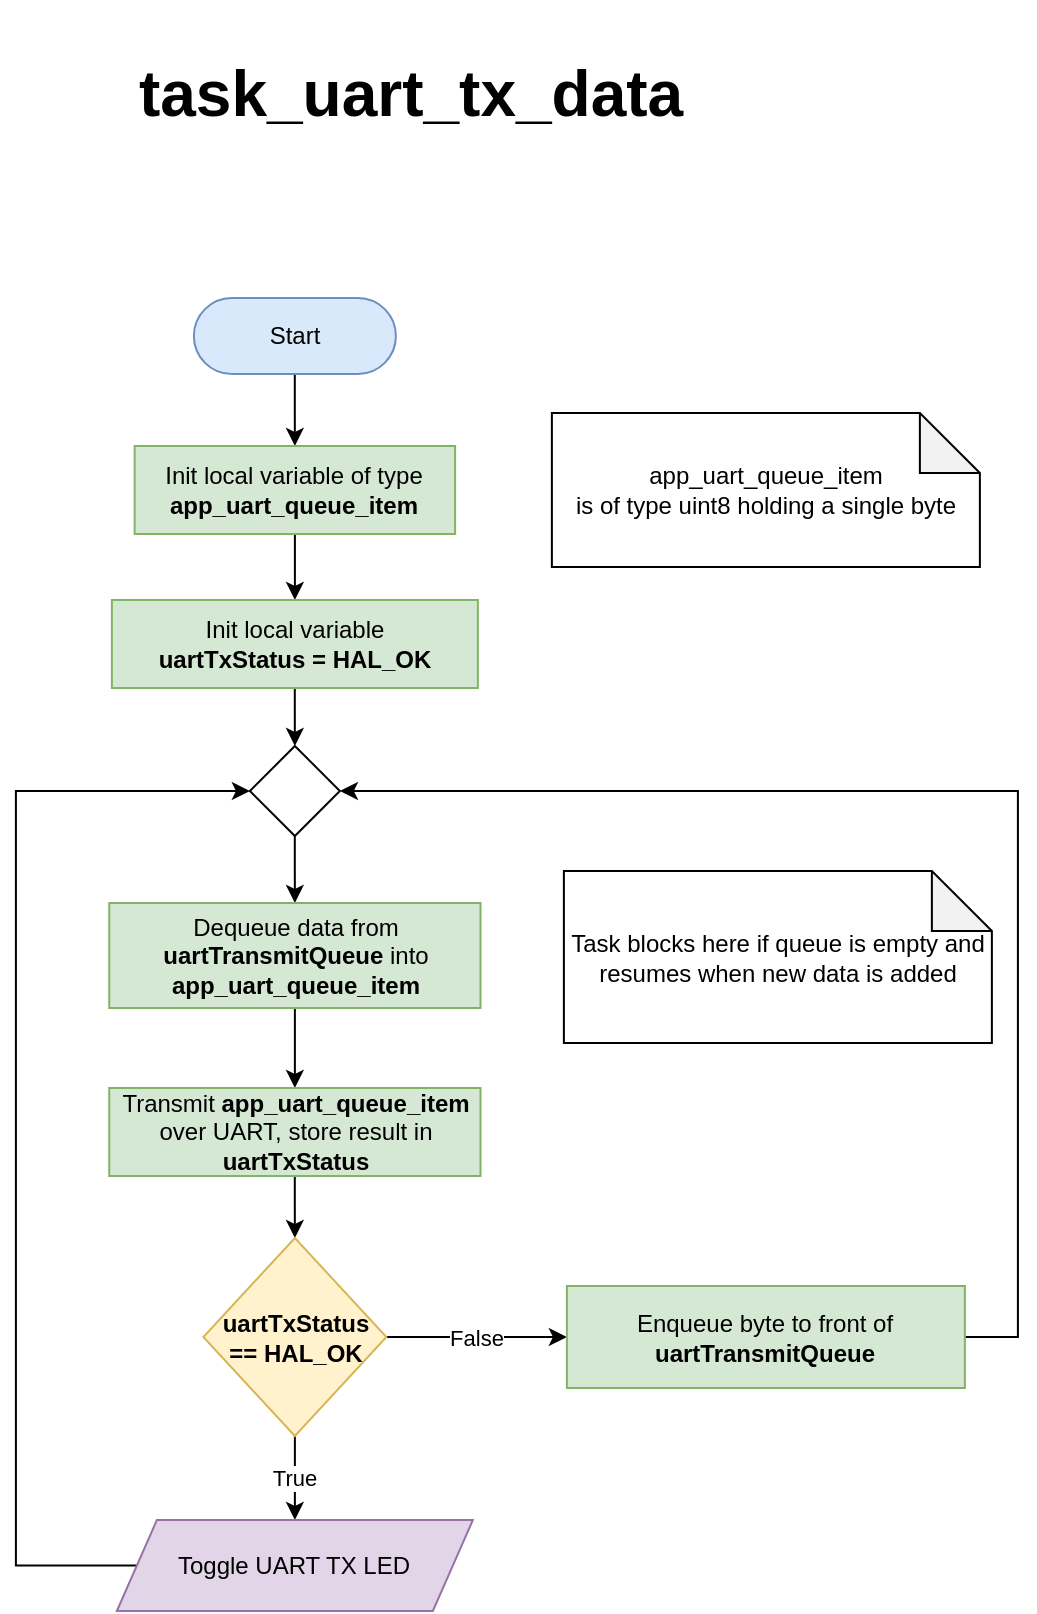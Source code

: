 <mxfile version="21.5.0" type="device">
  <diagram name="Page-1" id="cxeBOrwpK8nN50zcZmI6">
    <mxGraphModel dx="2538" dy="2189" grid="0" gridSize="10" guides="1" tooltips="1" connect="1" arrows="1" fold="1" page="0" pageScale="1" pageWidth="850" pageHeight="1100" math="0" shadow="0">
      <root>
        <mxCell id="0" />
        <mxCell id="1" parent="0" />
        <mxCell id="A5i7G-RLf4WkhE8potxu-13" value="&lt;h1&gt;task_uart_tx_data&lt;/h1&gt;" style="text;html=1;align=center;verticalAlign=middle;resizable=0;points=[];autosize=1;strokeColor=none;fillColor=none;fontSize=16;fontFamily=Helvetica;" parent="1" vertex="1">
          <mxGeometry x="-1361" y="-883" width="290" height="93" as="geometry" />
        </mxCell>
        <mxCell id="2nFFmFus7sa76uc8o4wt-17" style="edgeStyle=orthogonalEdgeStyle;rounded=0;orthogonalLoop=1;jettySize=auto;html=1;entryX=0.5;entryY=0;entryDx=0;entryDy=0;" parent="1" source="2nFFmFus7sa76uc8o4wt-1" target="2nFFmFus7sa76uc8o4wt-4" edge="1">
          <mxGeometry relative="1" as="geometry" />
        </mxCell>
        <UserObject label="&lt;div style=&quot;&quot;&gt;Start&lt;/div&gt;" Function="EN_DIO_Error_T DIO_init(uint8_t pinNumber, EN_DIO_PORT_T portNumber, EN_DIO_DIRECTION_T direction);" tags="Flowchart" id="2nFFmFus7sa76uc8o4wt-1">
          <mxCell style="verticalAlign=middle;align=center;overflow=width;vsdxID=30;fillColor=#dae8fc;shape=stencil(tVLREoIgEPwaHnEQxsl3s/9gEpSJwDko7e+DsEkze2l627vdu5uFRaxyHe8FosR5sCcxqMZ3iO0Rpcp0ApQPCLEasUpaEC3Yi2lS3fOojOhsr3HDmObyMtsVcYqS29Qh5FEfklwrM5OXeUa/yjkcAwfr7TDpiyTfXvjkMR+Vw2A998qaBac5tAKHU1hq3i4oNwjRr9ofvayt/+Rk+yX/4iWA159KpXWKxJx/z0Bopfyw+g4=);strokeColor=#6c8ebf;spacingTop=-1;spacingBottom=-1;spacingLeft=-1;spacingRight=-1;points=[[0.5,1,0],[0.5,0,0],[0,0.5,0],[1,0.5,0]];labelBackgroundColor=none;rounded=1;html=1;whiteSpace=wrap;fontFamily=Helvetica;" parent="1" vertex="1">
            <mxGeometry x="-1324.06" y="-734" width="101" height="38" as="geometry" />
          </mxCell>
        </UserObject>
        <mxCell id="2nFFmFus7sa76uc8o4wt-18" style="edgeStyle=orthogonalEdgeStyle;rounded=0;orthogonalLoop=1;jettySize=auto;html=1;entryX=0.5;entryY=0;entryDx=0;entryDy=0;" parent="1" source="2nFFmFus7sa76uc8o4wt-4" target="2nFFmFus7sa76uc8o4wt-5" edge="1">
          <mxGeometry relative="1" as="geometry" />
        </mxCell>
        <mxCell id="2nFFmFus7sa76uc8o4wt-4" value="Init local variable of type&lt;br&gt;&lt;b&gt;app_uart_queue_item&lt;/b&gt;" style="rounded=0;whiteSpace=wrap;html=1;fontSize=12;fillColor=#d5e8d4;strokeColor=#82b366;fontFamily=Helvetica;" parent="1" vertex="1">
          <mxGeometry x="-1353.685" y="-660" width="160.25" height="44" as="geometry" />
        </mxCell>
        <mxCell id="fu7kArxzr6E2AAuzPki2-14" style="edgeStyle=orthogonalEdgeStyle;rounded=0;orthogonalLoop=1;jettySize=auto;html=1;entryX=0.5;entryY=0;entryDx=0;entryDy=0;" edge="1" parent="1" source="2nFFmFus7sa76uc8o4wt-5" target="fu7kArxzr6E2AAuzPki2-2">
          <mxGeometry relative="1" as="geometry" />
        </mxCell>
        <mxCell id="2nFFmFus7sa76uc8o4wt-5" value="Init local variable&lt;br&gt;&lt;b style=&quot;&quot;&gt;uartTxStatus = HAL_OK&lt;/b&gt;" style="rounded=0;whiteSpace=wrap;html=1;fontSize=12;fillColor=#d5e8d4;strokeColor=#82b366;fontFamily=Helvetica;" parent="1" vertex="1">
          <mxGeometry x="-1365.06" y="-583" width="183" height="44" as="geometry" />
        </mxCell>
        <mxCell id="fu7kArxzr6E2AAuzPki2-1" value="app_uart_queue_item&lt;br&gt;is of type uint8 holding a single byte" style="shape=note;whiteSpace=wrap;html=1;backgroundOutline=1;darkOpacity=0.05;" vertex="1" parent="1">
          <mxGeometry x="-1145.06" y="-676.5" width="214" height="77" as="geometry" />
        </mxCell>
        <mxCell id="fu7kArxzr6E2AAuzPki2-15" style="edgeStyle=orthogonalEdgeStyle;rounded=0;orthogonalLoop=1;jettySize=auto;html=1;entryX=0.5;entryY=0;entryDx=0;entryDy=0;" edge="1" parent="1" source="fu7kArxzr6E2AAuzPki2-2" target="fu7kArxzr6E2AAuzPki2-4">
          <mxGeometry relative="1" as="geometry" />
        </mxCell>
        <mxCell id="fu7kArxzr6E2AAuzPki2-2" value="" style="rhombus;whiteSpace=wrap;html=1;" vertex="1" parent="1">
          <mxGeometry x="-1296.06" y="-510" width="45" height="45" as="geometry" />
        </mxCell>
        <mxCell id="fu7kArxzr6E2AAuzPki2-16" style="edgeStyle=orthogonalEdgeStyle;rounded=0;orthogonalLoop=1;jettySize=auto;html=1;entryX=0.5;entryY=0;entryDx=0;entryDy=0;" edge="1" parent="1" source="fu7kArxzr6E2AAuzPki2-4" target="fu7kArxzr6E2AAuzPki2-6">
          <mxGeometry relative="1" as="geometry" />
        </mxCell>
        <mxCell id="fu7kArxzr6E2AAuzPki2-4" value="Dequeue data from &lt;b&gt;uartTransmitQueue&lt;/b&gt; into &lt;b&gt;app_uart_queue_item&lt;/b&gt;" style="rounded=0;whiteSpace=wrap;html=1;fontSize=12;fillColor=#d5e8d4;strokeColor=#82b366;fontFamily=Helvetica;" vertex="1" parent="1">
          <mxGeometry x="-1366.37" y="-431.5" width="185.62" height="52.5" as="geometry" />
        </mxCell>
        <mxCell id="fu7kArxzr6E2AAuzPki2-5" value="Task blocks here if queue is empty and resumes when new data is added" style="shape=note;whiteSpace=wrap;html=1;backgroundOutline=1;darkOpacity=0.05;" vertex="1" parent="1">
          <mxGeometry x="-1139.06" y="-447.5" width="214" height="86" as="geometry" />
        </mxCell>
        <mxCell id="fu7kArxzr6E2AAuzPki2-17" style="edgeStyle=orthogonalEdgeStyle;rounded=0;orthogonalLoop=1;jettySize=auto;html=1;entryX=0.5;entryY=0;entryDx=0;entryDy=0;" edge="1" parent="1" source="fu7kArxzr6E2AAuzPki2-6" target="fu7kArxzr6E2AAuzPki2-9">
          <mxGeometry relative="1" as="geometry" />
        </mxCell>
        <mxCell id="fu7kArxzr6E2AAuzPki2-6" value="Transmit&amp;nbsp;&lt;b style=&quot;border-color: var(--border-color);&quot;&gt;app_uart_queue_item &lt;/b&gt;&lt;span style=&quot;border-color: var(--border-color);&quot;&gt;over UART, store result in &lt;b&gt;uartTxStatus&lt;/b&gt;&lt;/span&gt;" style="rounded=0;whiteSpace=wrap;html=1;fontSize=12;fillColor=#d5e8d4;strokeColor=#82b366;fontFamily=Helvetica;" vertex="1" parent="1">
          <mxGeometry x="-1366.37" y="-339" width="185.62" height="44" as="geometry" />
        </mxCell>
        <mxCell id="fu7kArxzr6E2AAuzPki2-18" value="True" style="edgeStyle=orthogonalEdgeStyle;rounded=0;orthogonalLoop=1;jettySize=auto;html=1;exitX=0.5;exitY=1;exitDx=0;exitDy=0;entryX=0.5;entryY=0;entryDx=0;entryDy=0;" edge="1" parent="1" source="fu7kArxzr6E2AAuzPki2-9" target="fu7kArxzr6E2AAuzPki2-11">
          <mxGeometry relative="1" as="geometry" />
        </mxCell>
        <mxCell id="fu7kArxzr6E2AAuzPki2-19" value="False" style="edgeStyle=orthogonalEdgeStyle;rounded=0;orthogonalLoop=1;jettySize=auto;html=1;entryX=0;entryY=0.5;entryDx=0;entryDy=0;" edge="1" parent="1" source="fu7kArxzr6E2AAuzPki2-9" target="fu7kArxzr6E2AAuzPki2-12">
          <mxGeometry relative="1" as="geometry" />
        </mxCell>
        <mxCell id="fu7kArxzr6E2AAuzPki2-9" value="&lt;b style=&quot;border-color: var(--border-color);&quot;&gt;uartTxStatus == HAL_OK&lt;/b&gt;" style="rhombus;whiteSpace=wrap;html=1;fillColor=#fff2cc;strokeColor=#d6b656;" vertex="1" parent="1">
          <mxGeometry x="-1319.31" y="-264" width="91.5" height="99" as="geometry" />
        </mxCell>
        <mxCell id="fu7kArxzr6E2AAuzPki2-20" style="edgeStyle=orthogonalEdgeStyle;rounded=0;orthogonalLoop=1;jettySize=auto;html=1;entryX=0;entryY=0.5;entryDx=0;entryDy=0;" edge="1" parent="1" source="fu7kArxzr6E2AAuzPki2-11" target="fu7kArxzr6E2AAuzPki2-2">
          <mxGeometry relative="1" as="geometry">
            <Array as="points">
              <mxPoint x="-1413.06" y="-100.5" />
              <mxPoint x="-1413.06" y="-487.5" />
            </Array>
          </mxGeometry>
        </mxCell>
        <mxCell id="fu7kArxzr6E2AAuzPki2-11" value="Toggle UART TX LED" style="shape=parallelogram;perimeter=parallelogramPerimeter;whiteSpace=wrap;html=1;fixedSize=1;fillColor=#e1d5e7;strokeColor=#9673a6;" vertex="1" parent="1">
          <mxGeometry x="-1362.56" y="-123" width="178" height="45.5" as="geometry" />
        </mxCell>
        <mxCell id="fu7kArxzr6E2AAuzPki2-21" style="edgeStyle=orthogonalEdgeStyle;rounded=0;orthogonalLoop=1;jettySize=auto;html=1;entryX=1;entryY=0.5;entryDx=0;entryDy=0;" edge="1" parent="1" source="fu7kArxzr6E2AAuzPki2-12" target="fu7kArxzr6E2AAuzPki2-2">
          <mxGeometry relative="1" as="geometry">
            <Array as="points">
              <mxPoint x="-912.06" y="-214.5" />
              <mxPoint x="-912.06" y="-487.5" />
            </Array>
          </mxGeometry>
        </mxCell>
        <mxCell id="fu7kArxzr6E2AAuzPki2-12" value="Enqueue byte to front of &lt;b&gt;uartTransmitQueue&lt;/b&gt;" style="rounded=0;whiteSpace=wrap;html=1;fontSize=12;fillColor=#d5e8d4;strokeColor=#82b366;fontFamily=Helvetica;" vertex="1" parent="1">
          <mxGeometry x="-1137.56" y="-240" width="199" height="51" as="geometry" />
        </mxCell>
      </root>
    </mxGraphModel>
  </diagram>
</mxfile>
